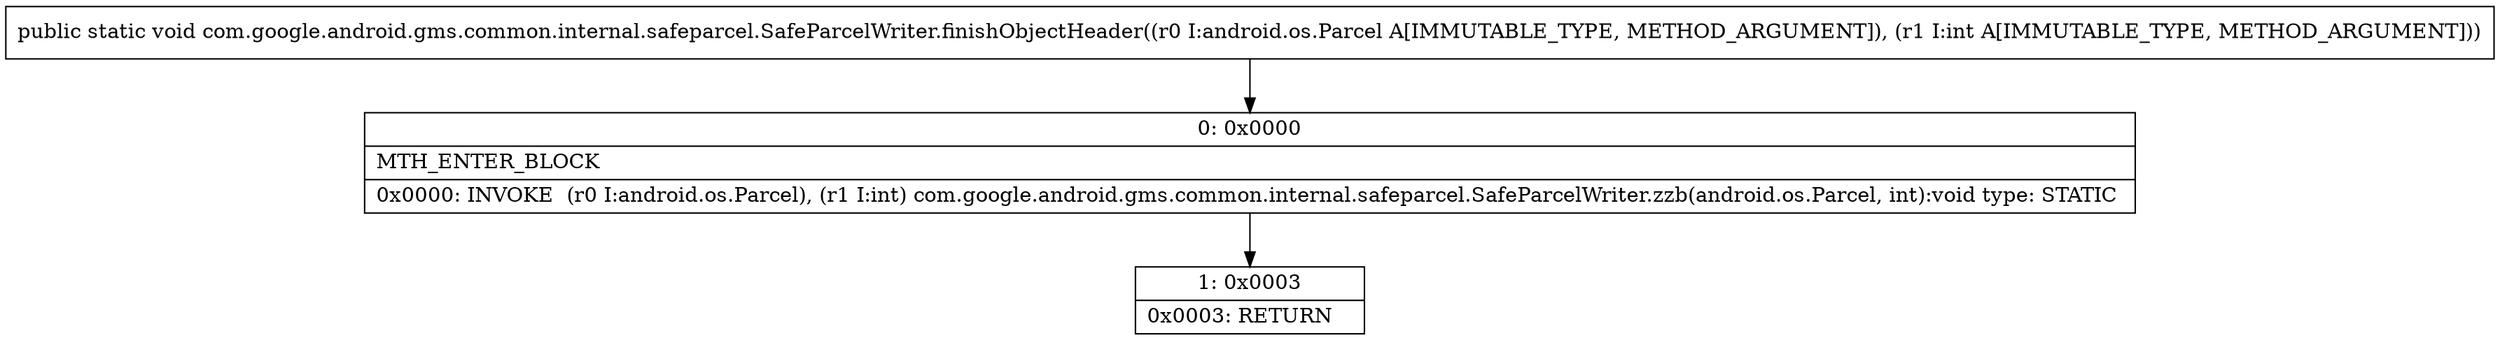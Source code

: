 digraph "CFG forcom.google.android.gms.common.internal.safeparcel.SafeParcelWriter.finishObjectHeader(Landroid\/os\/Parcel;I)V" {
Node_0 [shape=record,label="{0\:\ 0x0000|MTH_ENTER_BLOCK\l|0x0000: INVOKE  (r0 I:android.os.Parcel), (r1 I:int) com.google.android.gms.common.internal.safeparcel.SafeParcelWriter.zzb(android.os.Parcel, int):void type: STATIC \l}"];
Node_1 [shape=record,label="{1\:\ 0x0003|0x0003: RETURN   \l}"];
MethodNode[shape=record,label="{public static void com.google.android.gms.common.internal.safeparcel.SafeParcelWriter.finishObjectHeader((r0 I:android.os.Parcel A[IMMUTABLE_TYPE, METHOD_ARGUMENT]), (r1 I:int A[IMMUTABLE_TYPE, METHOD_ARGUMENT])) }"];
MethodNode -> Node_0;
Node_0 -> Node_1;
}

